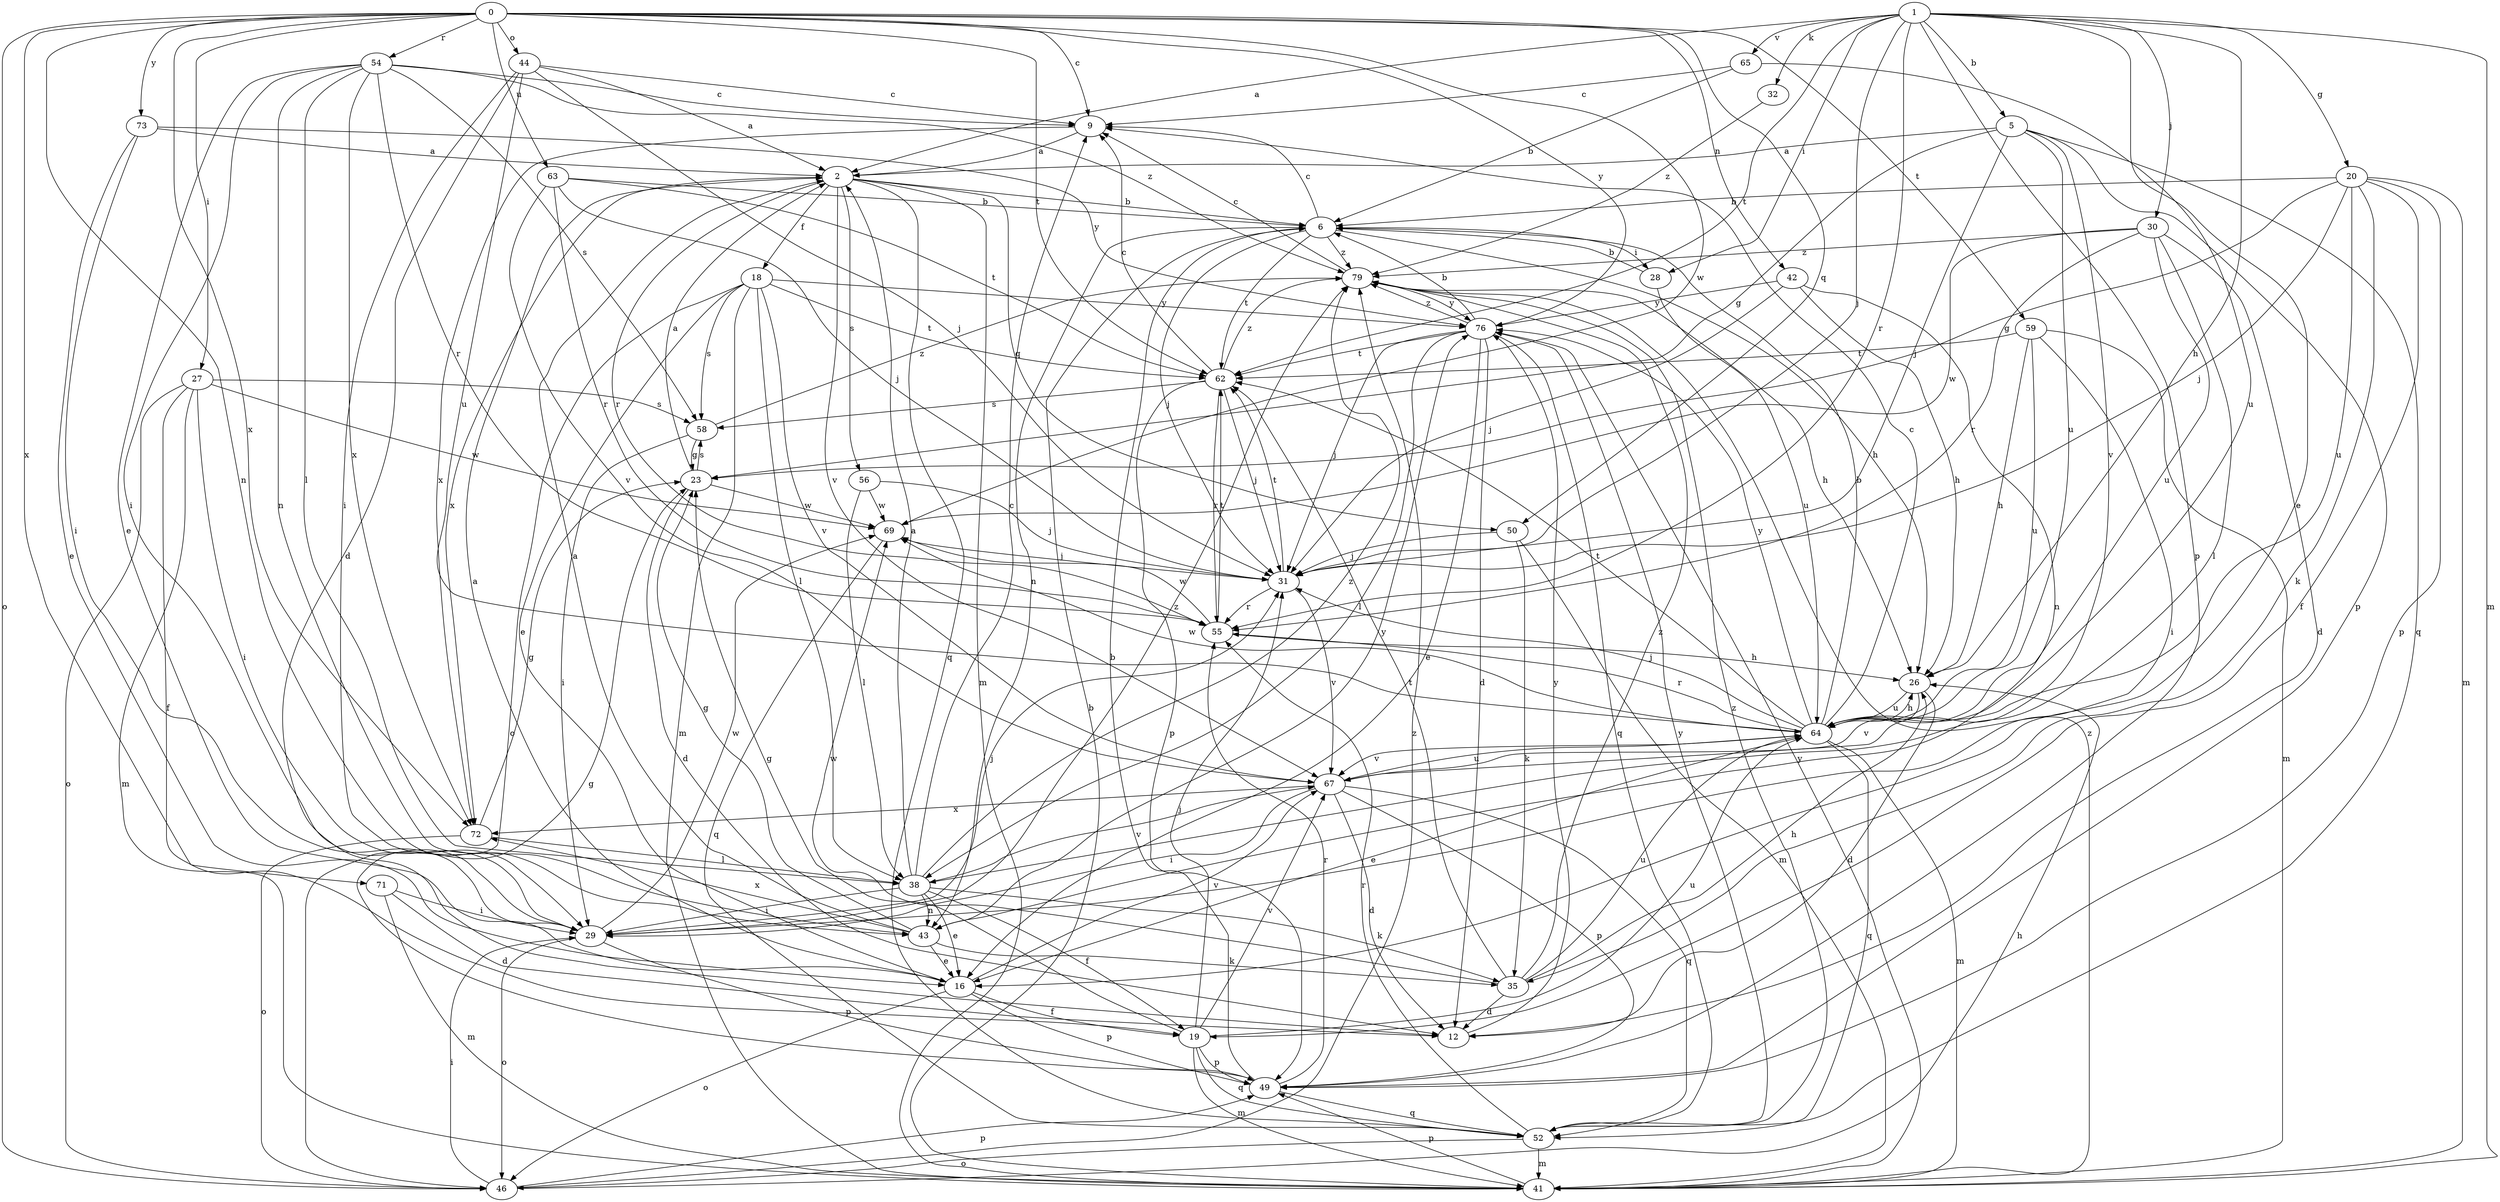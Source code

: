 strict digraph  {
0;
1;
2;
5;
6;
9;
12;
16;
18;
19;
20;
23;
26;
27;
28;
29;
30;
31;
32;
35;
38;
41;
42;
43;
44;
46;
49;
50;
52;
54;
55;
56;
58;
59;
62;
63;
64;
65;
67;
69;
71;
72;
73;
76;
79;
0 -> 9  [label=c];
0 -> 27  [label=i];
0 -> 42  [label=n];
0 -> 43  [label=n];
0 -> 44  [label=o];
0 -> 46  [label=o];
0 -> 50  [label=q];
0 -> 54  [label=r];
0 -> 59  [label=t];
0 -> 62  [label=t];
0 -> 63  [label=u];
0 -> 69  [label=w];
0 -> 71  [label=x];
0 -> 72  [label=x];
0 -> 73  [label=y];
0 -> 76  [label=y];
1 -> 2  [label=a];
1 -> 5  [label=b];
1 -> 16  [label=e];
1 -> 20  [label=g];
1 -> 26  [label=h];
1 -> 28  [label=i];
1 -> 30  [label=j];
1 -> 31  [label=j];
1 -> 32  [label=k];
1 -> 41  [label=m];
1 -> 49  [label=p];
1 -> 55  [label=r];
1 -> 62  [label=t];
1 -> 65  [label=v];
2 -> 6  [label=b];
2 -> 18  [label=f];
2 -> 41  [label=m];
2 -> 50  [label=q];
2 -> 52  [label=q];
2 -> 55  [label=r];
2 -> 56  [label=s];
2 -> 67  [label=v];
2 -> 72  [label=x];
5 -> 2  [label=a];
5 -> 23  [label=g];
5 -> 31  [label=j];
5 -> 49  [label=p];
5 -> 52  [label=q];
5 -> 64  [label=u];
5 -> 67  [label=v];
6 -> 9  [label=c];
6 -> 26  [label=h];
6 -> 28  [label=i];
6 -> 31  [label=j];
6 -> 43  [label=n];
6 -> 62  [label=t];
6 -> 79  [label=z];
9 -> 2  [label=a];
9 -> 72  [label=x];
12 -> 76  [label=y];
16 -> 2  [label=a];
16 -> 19  [label=f];
16 -> 46  [label=o];
16 -> 49  [label=p];
16 -> 67  [label=v];
18 -> 16  [label=e];
18 -> 38  [label=l];
18 -> 41  [label=m];
18 -> 46  [label=o];
18 -> 58  [label=s];
18 -> 62  [label=t];
18 -> 67  [label=v];
18 -> 76  [label=y];
19 -> 23  [label=g];
19 -> 31  [label=j];
19 -> 41  [label=m];
19 -> 49  [label=p];
19 -> 52  [label=q];
19 -> 64  [label=u];
19 -> 67  [label=v];
20 -> 6  [label=b];
20 -> 19  [label=f];
20 -> 23  [label=g];
20 -> 31  [label=j];
20 -> 35  [label=k];
20 -> 41  [label=m];
20 -> 49  [label=p];
20 -> 64  [label=u];
23 -> 2  [label=a];
23 -> 12  [label=d];
23 -> 58  [label=s];
23 -> 69  [label=w];
26 -> 12  [label=d];
26 -> 64  [label=u];
26 -> 67  [label=v];
27 -> 19  [label=f];
27 -> 29  [label=i];
27 -> 41  [label=m];
27 -> 46  [label=o];
27 -> 58  [label=s];
27 -> 69  [label=w];
28 -> 6  [label=b];
28 -> 64  [label=u];
29 -> 31  [label=j];
29 -> 46  [label=o];
29 -> 49  [label=p];
29 -> 69  [label=w];
29 -> 79  [label=z];
30 -> 12  [label=d];
30 -> 38  [label=l];
30 -> 55  [label=r];
30 -> 64  [label=u];
30 -> 69  [label=w];
30 -> 79  [label=z];
31 -> 55  [label=r];
31 -> 62  [label=t];
31 -> 67  [label=v];
32 -> 79  [label=z];
35 -> 12  [label=d];
35 -> 26  [label=h];
35 -> 62  [label=t];
35 -> 64  [label=u];
35 -> 69  [label=w];
35 -> 79  [label=z];
38 -> 2  [label=a];
38 -> 9  [label=c];
38 -> 16  [label=e];
38 -> 19  [label=f];
38 -> 29  [label=i];
38 -> 35  [label=k];
38 -> 43  [label=n];
38 -> 67  [label=v];
38 -> 79  [label=z];
41 -> 6  [label=b];
41 -> 49  [label=p];
41 -> 76  [label=y];
41 -> 79  [label=z];
42 -> 26  [label=h];
42 -> 31  [label=j];
42 -> 43  [label=n];
42 -> 76  [label=y];
43 -> 2  [label=a];
43 -> 16  [label=e];
43 -> 23  [label=g];
43 -> 35  [label=k];
43 -> 72  [label=x];
43 -> 76  [label=y];
44 -> 2  [label=a];
44 -> 9  [label=c];
44 -> 12  [label=d];
44 -> 29  [label=i];
44 -> 31  [label=j];
44 -> 64  [label=u];
46 -> 26  [label=h];
46 -> 29  [label=i];
46 -> 49  [label=p];
46 -> 79  [label=z];
49 -> 6  [label=b];
49 -> 23  [label=g];
49 -> 52  [label=q];
49 -> 55  [label=r];
50 -> 31  [label=j];
50 -> 35  [label=k];
50 -> 41  [label=m];
52 -> 41  [label=m];
52 -> 46  [label=o];
52 -> 55  [label=r];
52 -> 76  [label=y];
52 -> 79  [label=z];
54 -> 9  [label=c];
54 -> 16  [label=e];
54 -> 29  [label=i];
54 -> 38  [label=l];
54 -> 43  [label=n];
54 -> 55  [label=r];
54 -> 58  [label=s];
54 -> 72  [label=x];
54 -> 79  [label=z];
55 -> 26  [label=h];
55 -> 62  [label=t];
55 -> 69  [label=w];
56 -> 31  [label=j];
56 -> 38  [label=l];
56 -> 69  [label=w];
58 -> 23  [label=g];
58 -> 29  [label=i];
58 -> 79  [label=z];
59 -> 26  [label=h];
59 -> 29  [label=i];
59 -> 41  [label=m];
59 -> 62  [label=t];
59 -> 64  [label=u];
62 -> 9  [label=c];
62 -> 31  [label=j];
62 -> 49  [label=p];
62 -> 55  [label=r];
62 -> 58  [label=s];
62 -> 79  [label=z];
63 -> 6  [label=b];
63 -> 31  [label=j];
63 -> 55  [label=r];
63 -> 62  [label=t];
63 -> 67  [label=v];
64 -> 6  [label=b];
64 -> 9  [label=c];
64 -> 16  [label=e];
64 -> 26  [label=h];
64 -> 31  [label=j];
64 -> 41  [label=m];
64 -> 52  [label=q];
64 -> 55  [label=r];
64 -> 62  [label=t];
64 -> 67  [label=v];
64 -> 69  [label=w];
64 -> 76  [label=y];
65 -> 6  [label=b];
65 -> 9  [label=c];
65 -> 64  [label=u];
67 -> 12  [label=d];
67 -> 29  [label=i];
67 -> 49  [label=p];
67 -> 52  [label=q];
67 -> 64  [label=u];
67 -> 72  [label=x];
69 -> 31  [label=j];
69 -> 52  [label=q];
71 -> 12  [label=d];
71 -> 29  [label=i];
71 -> 41  [label=m];
72 -> 23  [label=g];
72 -> 38  [label=l];
72 -> 46  [label=o];
73 -> 2  [label=a];
73 -> 16  [label=e];
73 -> 29  [label=i];
73 -> 76  [label=y];
76 -> 6  [label=b];
76 -> 12  [label=d];
76 -> 16  [label=e];
76 -> 31  [label=j];
76 -> 38  [label=l];
76 -> 52  [label=q];
76 -> 62  [label=t];
76 -> 79  [label=z];
79 -> 9  [label=c];
79 -> 26  [label=h];
79 -> 76  [label=y];
}
